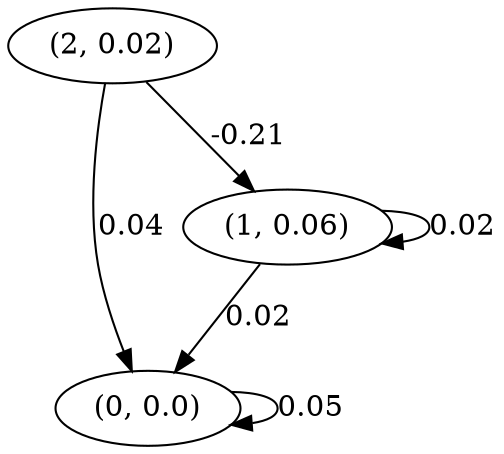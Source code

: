 digraph {
    0 [ label = "(0, 0.0)" ]
    1 [ label = "(1, 0.06)" ]
    2 [ label = "(2, 0.02)" ]
    0 -> 0 [ label = "0.05" ]
    1 -> 1 [ label = "0.02" ]
    1 -> 0 [ label = "0.02" ]
    2 -> 0 [ label = "0.04" ]
    2 -> 1 [ label = "-0.21" ]
}

